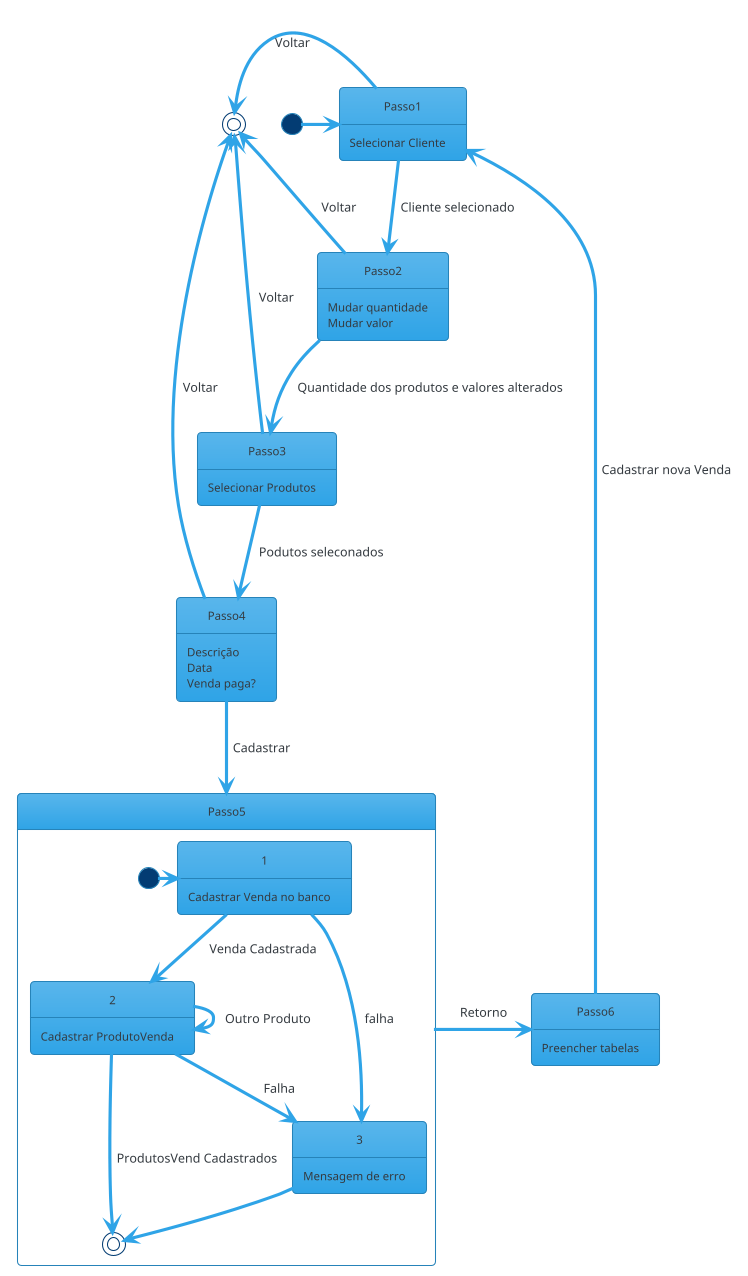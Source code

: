 @startuml
!theme cerulean

State Passo1 {
	Passo1 : Selecionar Cliente
}

State Passo2 {
	Passo2 : Mudar quantidade
	Passo2 : Mudar valor
}

State Passo3 {
	Passo3: Selecionar Produtos
}

State Passo4 {
	Passo4: Descrição
        Passo4: Data
        Passo4: Venda paga?
}

State Passo5 {
	State Passo5.1 {
		Passo5.1 : Cadastrar Venda no banco
	}

	State Passo5.2 {
		Passo5.2 : Cadastrar ProdutoVenda
	}

        State Passo5.3 {
		Passo5.3 : Mensagem de erro 
	}

	[*] -> Passo5.1
        Passo5.1 --> Passo5.3 : falha
        Passo5.3  --> [*]
        Passo5.1 --> Passo5.2 : Venda Cadastrada
        Passo5.2 --> Passo5.3 : Falha
        Passo5.2 --> Passo5.2 : Outro Produto
        Passo5.2 --> [*] : ProdutosVend Cadastrados
}

State Passo6 {
	Passo6 : Preencher tabelas
}

[*] -> Passo1
Passo1 -left-> [*] : Voltar
Passo2 --> [*] : Voltar
Passo3 --> [*] : Voltar
Passo4 --> [*] : Voltar

Passo1 --> Passo2 : Cliente selecionado
Passo2 --> Passo3 : Quantidade dos produtos e valores alterados
Passo3 --> Passo4 : Podutos seleconados
Passo4 --> Passo5 : Cadastrar

Passo5 -right-> Passo6 : Retorno
Passo6 --> Passo1 : Cadastrar nova Venda

@enduml